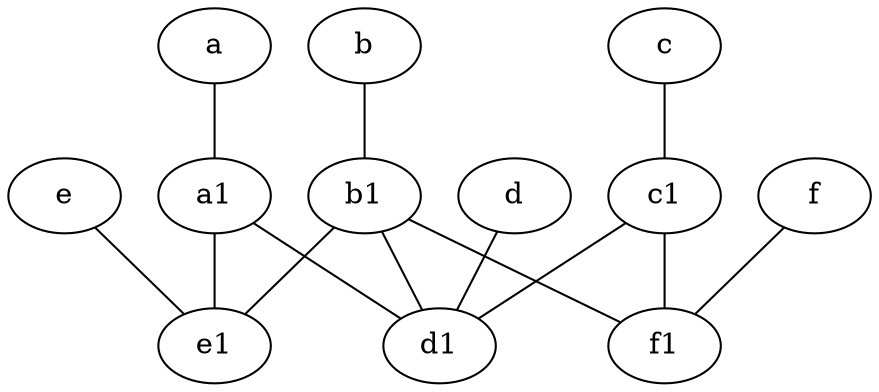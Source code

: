 graph {
	node [labelfontsize=50]
	e [labelfontsize=50 pos="7,9!"]
	c1 [labelfontsize=50 pos="4.5,3!"]
	a [labelfontsize=50 pos="8,2!"]
	d [labelfontsize=50 pos="2,5!"]
	c [labelfontsize=50 pos="4.5,2!"]
	d1 [labelfontsize=50 pos="3,5!"]
	f [labelfontsize=50 pos="3,9!"]
	f1 [labelfontsize=50 pos="3,8!"]
	e1 [labelfontsize=50 pos="7,7!"]
	b1 [labelfontsize=50 pos="9,4!"]
	b [labelfontsize=50 pos="10,4!"]
	a1 [labelfontsize=50 pos="8,3!"]
	b1 -- e1
	c -- c1
	b -- b1
	c1 -- f1
	d -- d1
	c1 -- d1
	a -- a1
	b1 -- d1
	e -- e1
	a1 -- e1
	f -- f1
	a1 -- d1
	b1 -- f1
}
